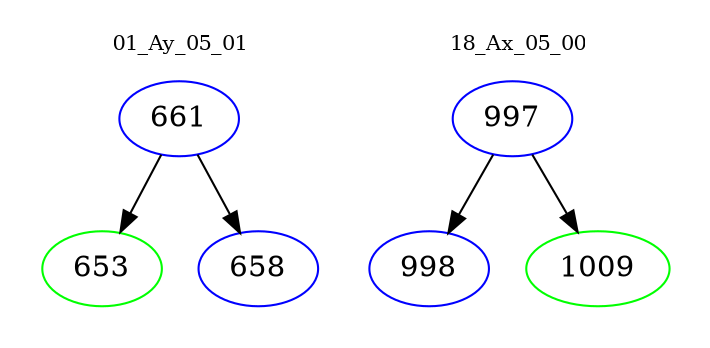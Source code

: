 digraph{
subgraph cluster_0 {
color = white
label = "01_Ay_05_01";
fontsize=10;
T0_661 [label="661", color="blue"]
T0_661 -> T0_653 [color="black"]
T0_653 [label="653", color="green"]
T0_661 -> T0_658 [color="black"]
T0_658 [label="658", color="blue"]
}
subgraph cluster_1 {
color = white
label = "18_Ax_05_00";
fontsize=10;
T1_997 [label="997", color="blue"]
T1_997 -> T1_998 [color="black"]
T1_998 [label="998", color="blue"]
T1_997 -> T1_1009 [color="black"]
T1_1009 [label="1009", color="green"]
}
}
